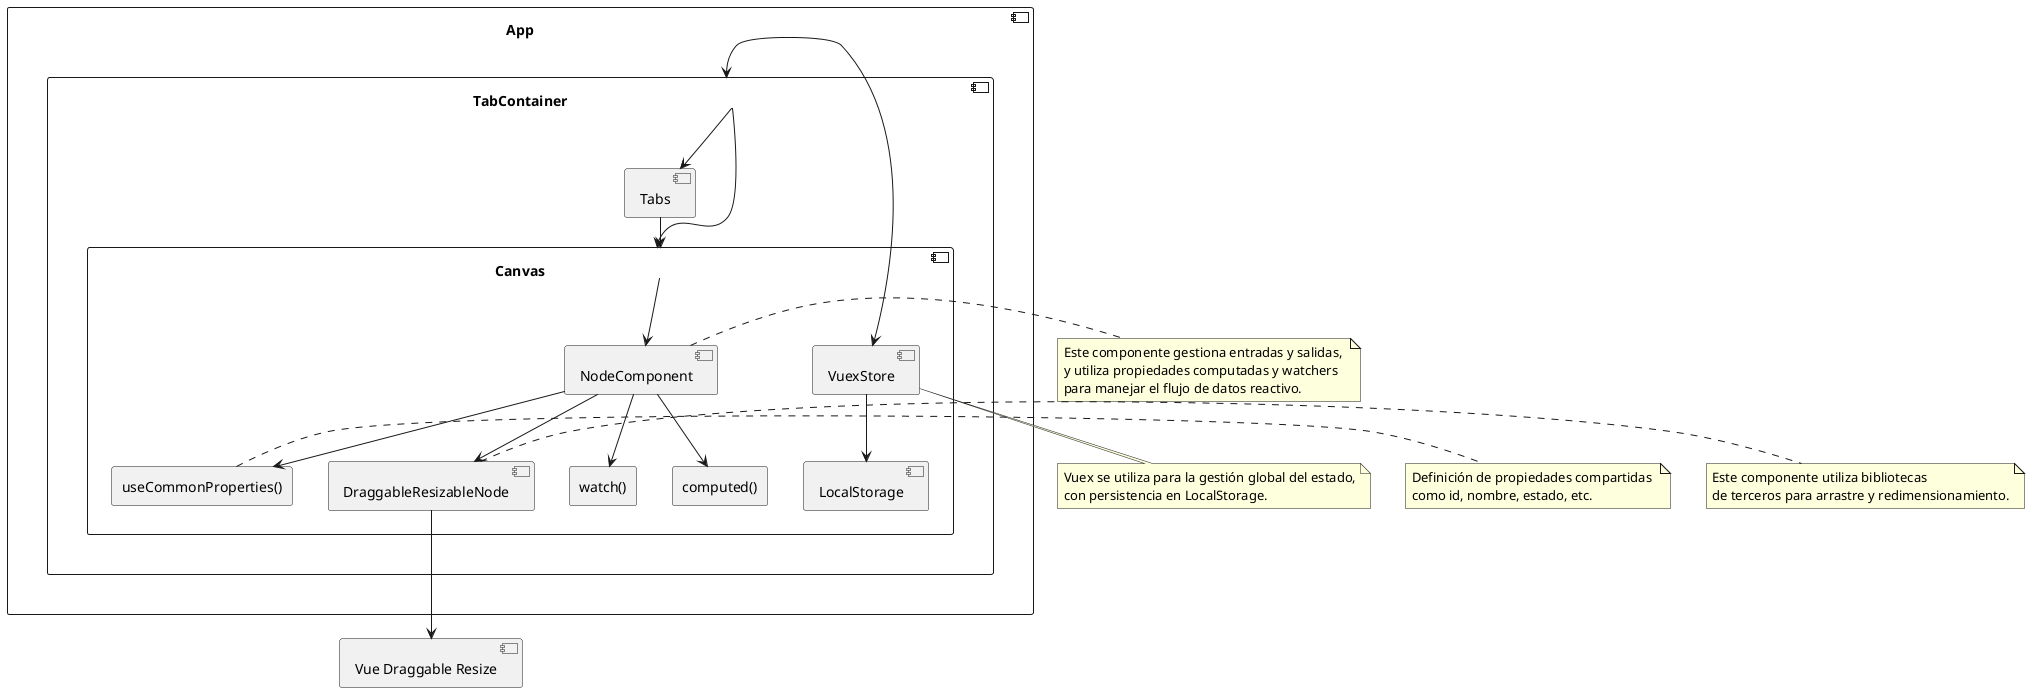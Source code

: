 @startuml ""
!define RECTANGLE Rectangle

' Definir los componentes principales de la arquitectura

component "App" {
  
  component "TabContainer" {
    [Tabs] --> [Canvas]
    
    component "Tabs" as Tabs
    
    component "Canvas" as Canvas {
      ' Uso de Composition API para propiedades compartidas
      RECTANGLE "useCommonProperties()" as useCommonProperties
      
      ' Componente para manejar nodos y flujo de datos
      component "NodeComponent" as NodeComponent {
'        + entradas: Array
'        + salidas: Array
'        + processFlow(): ComputedProperty
      }
      
      ' Uso de Vue Draggable Resize para nodos arrastrables
      component "DraggableResizableNode" as DraggableResizableNode
      
      ' Integración con Vuex para la gestión del estado
      component "VuexStore" as VuexStore
      
      ' Uso de LocalStorage para persistir el estado
      component "LocalStorage" as LocalStorage
      
      ' Observación de cambios con Watch y Computed
      RECTANGLE "watch()" as Watch
      RECTANGLE "computed()" as Computed
    }
  }
}

' Relaciones entre componentes
App --> TabContainer
TabContainer --> Tabs
TabContainer --> Canvas
Canvas --> NodeComponent
NodeComponent --> DraggableResizableNode
NodeComponent --> Computed
NodeComponent --> Watch

' Manejo de estado
App --> VuexStore
VuexStore --> LocalStorage

' Integración de Composition API
NodeComponent --> useCommonProperties

' Uso de bibliotecas de terceros
DraggableResizableNode --> [Vue Draggable Resize]

' Anotaciones adicionales
note right of useCommonProperties
  Definición de propiedades compartidas 
  como id, nombre, estado, etc.
end note

note right of DraggableResizableNode
  Este componente utiliza bibliotecas 
  de terceros para arrastre y redimensionamiento.
end note

note right of NodeComponent
  Este componente gestiona entradas y salidas, 
  y utiliza propiedades computadas y watchers 
  para manejar el flujo de datos reactivo.
end note

note bottom of VuexStore
  Vuex se utiliza para la gestión global del estado,
  con persistencia en LocalStorage.
end note

@enduml
